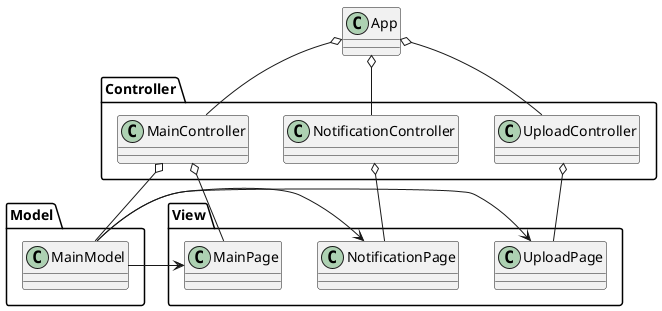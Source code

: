 @startuml
class App

package Controller {
    class MainController
    class NotificationController
    class UploadController

}

App o-- MainController
App o-- NotificationController
App o-- UploadController

package Model
{
    class MainModel

}

MainController o-- MainModel

package View {
    class MainPage

    class NotificationPage

    class UploadPage

}
MainController o-- MainPage
NotificationController o-- NotificationPage
UploadController o-- UploadPage

MainModel -> MainPage
MainModel -> NotificationPage
MainModel -> UploadPage

@enduml
